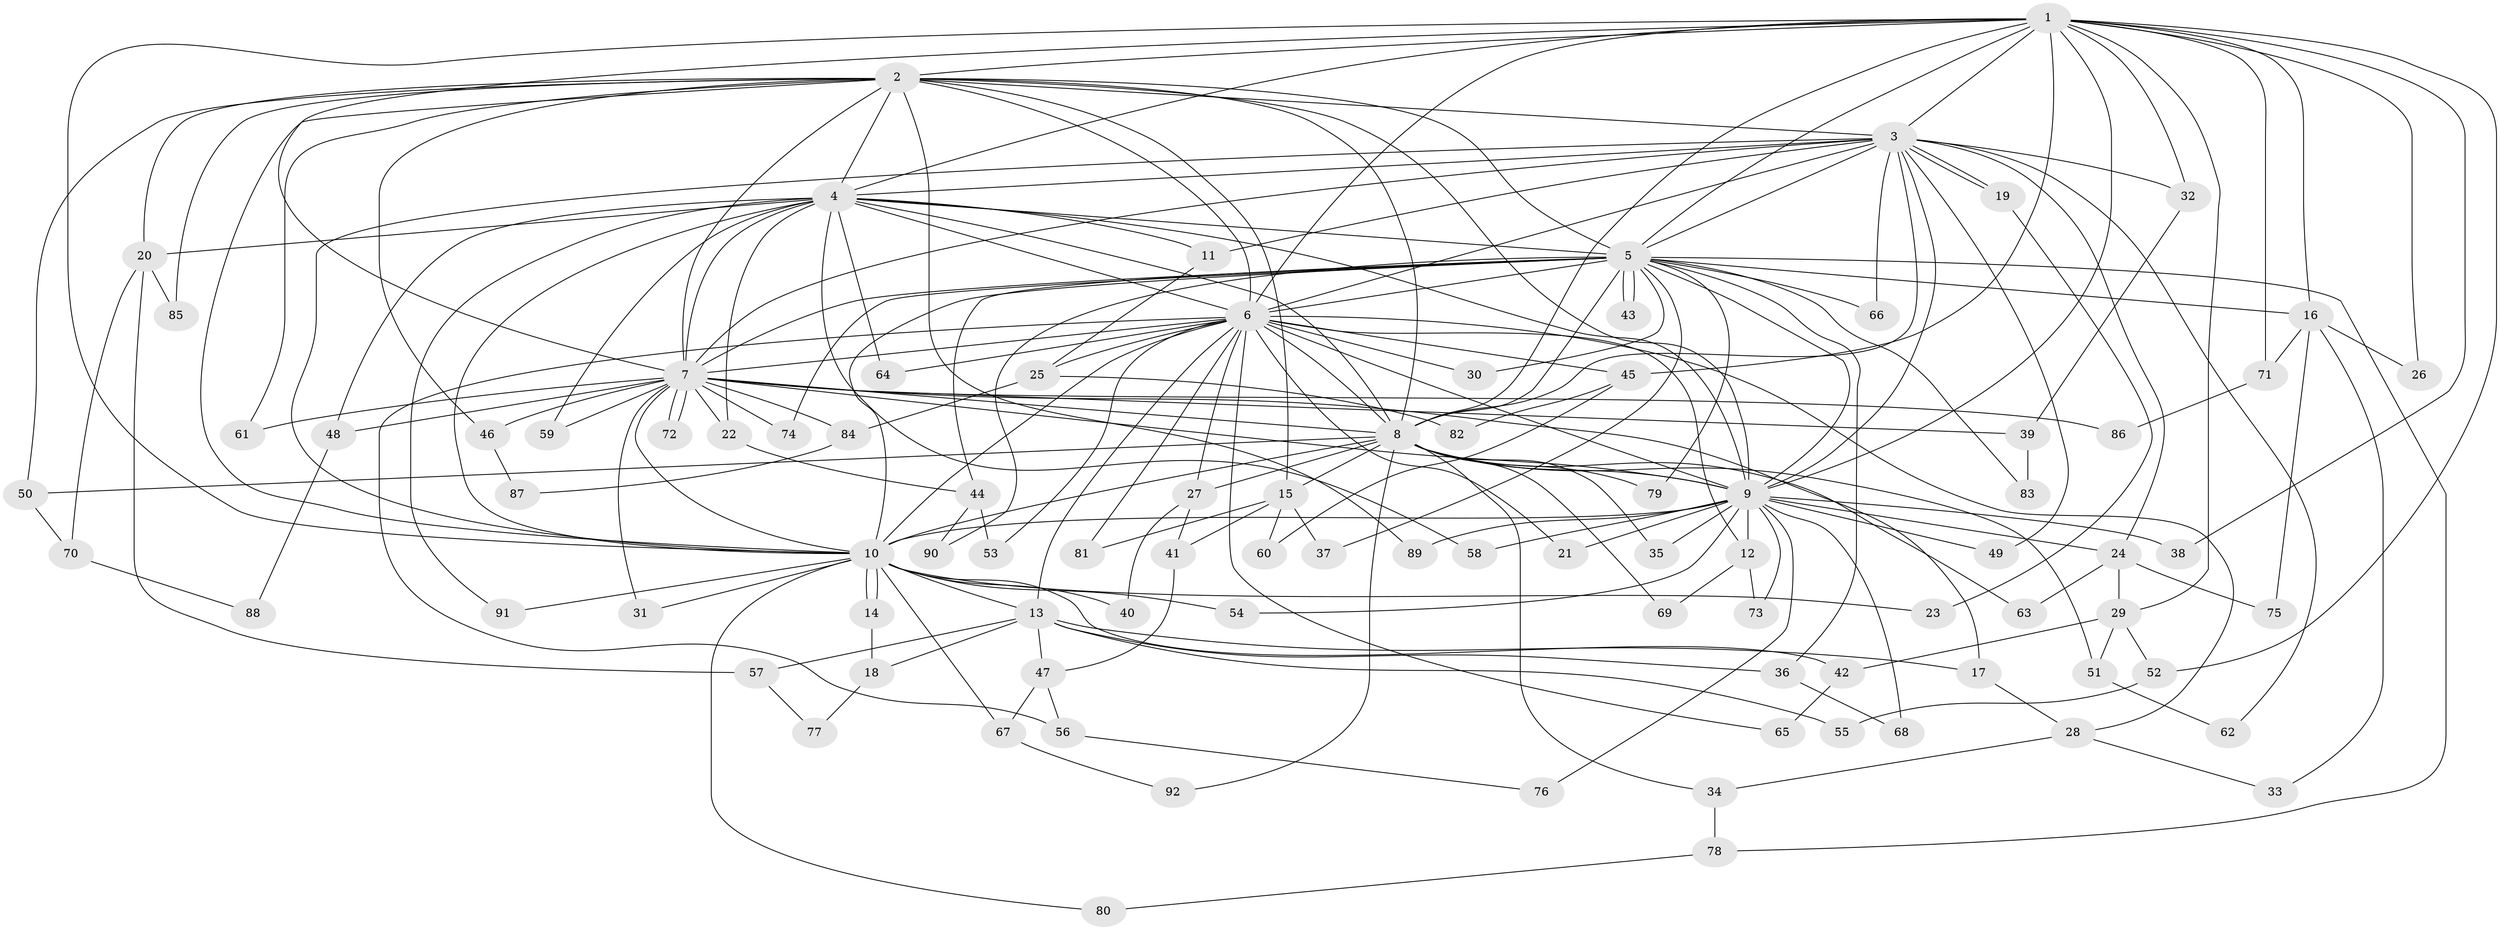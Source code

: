 // coarse degree distribution, {9: 0.021739130434782608, 3: 0.3695652173913043, 5: 0.06521739130434782, 2: 0.1956521739130435, 18: 0.021739130434782608, 12: 0.021739130434782608, 4: 0.06521739130434782, 13: 0.021739130434782608, 17: 0.043478260869565216, 6: 0.06521739130434782, 1: 0.043478260869565216, 16: 0.021739130434782608, 15: 0.043478260869565216}
// Generated by graph-tools (version 1.1) at 2025/36/03/04/25 23:36:19]
// undirected, 92 vertices, 209 edges
graph export_dot {
  node [color=gray90,style=filled];
  1;
  2;
  3;
  4;
  5;
  6;
  7;
  8;
  9;
  10;
  11;
  12;
  13;
  14;
  15;
  16;
  17;
  18;
  19;
  20;
  21;
  22;
  23;
  24;
  25;
  26;
  27;
  28;
  29;
  30;
  31;
  32;
  33;
  34;
  35;
  36;
  37;
  38;
  39;
  40;
  41;
  42;
  43;
  44;
  45;
  46;
  47;
  48;
  49;
  50;
  51;
  52;
  53;
  54;
  55;
  56;
  57;
  58;
  59;
  60;
  61;
  62;
  63;
  64;
  65;
  66;
  67;
  68;
  69;
  70;
  71;
  72;
  73;
  74;
  75;
  76;
  77;
  78;
  79;
  80;
  81;
  82;
  83;
  84;
  85;
  86;
  87;
  88;
  89;
  90;
  91;
  92;
  1 -- 2;
  1 -- 3;
  1 -- 4;
  1 -- 5;
  1 -- 6;
  1 -- 7;
  1 -- 8;
  1 -- 9;
  1 -- 10;
  1 -- 16;
  1 -- 26;
  1 -- 29;
  1 -- 32;
  1 -- 38;
  1 -- 45;
  1 -- 52;
  1 -- 71;
  2 -- 3;
  2 -- 4;
  2 -- 5;
  2 -- 6;
  2 -- 7;
  2 -- 8;
  2 -- 9;
  2 -- 10;
  2 -- 15;
  2 -- 20;
  2 -- 46;
  2 -- 50;
  2 -- 61;
  2 -- 85;
  2 -- 89;
  3 -- 4;
  3 -- 5;
  3 -- 6;
  3 -- 7;
  3 -- 8;
  3 -- 9;
  3 -- 10;
  3 -- 11;
  3 -- 19;
  3 -- 19;
  3 -- 24;
  3 -- 32;
  3 -- 49;
  3 -- 62;
  3 -- 66;
  4 -- 5;
  4 -- 6;
  4 -- 7;
  4 -- 8;
  4 -- 9;
  4 -- 10;
  4 -- 11;
  4 -- 20;
  4 -- 22;
  4 -- 48;
  4 -- 58;
  4 -- 59;
  4 -- 64;
  4 -- 91;
  5 -- 6;
  5 -- 7;
  5 -- 8;
  5 -- 9;
  5 -- 10;
  5 -- 16;
  5 -- 30;
  5 -- 36;
  5 -- 37;
  5 -- 43;
  5 -- 43;
  5 -- 44;
  5 -- 66;
  5 -- 74;
  5 -- 78;
  5 -- 79;
  5 -- 83;
  5 -- 90;
  6 -- 7;
  6 -- 8;
  6 -- 9;
  6 -- 10;
  6 -- 12;
  6 -- 13;
  6 -- 21;
  6 -- 25;
  6 -- 27;
  6 -- 28;
  6 -- 30;
  6 -- 45;
  6 -- 53;
  6 -- 56;
  6 -- 64;
  6 -- 65;
  6 -- 81;
  7 -- 8;
  7 -- 9;
  7 -- 10;
  7 -- 17;
  7 -- 22;
  7 -- 31;
  7 -- 39;
  7 -- 46;
  7 -- 48;
  7 -- 59;
  7 -- 61;
  7 -- 72;
  7 -- 72;
  7 -- 74;
  7 -- 84;
  7 -- 86;
  8 -- 9;
  8 -- 10;
  8 -- 15;
  8 -- 27;
  8 -- 34;
  8 -- 35;
  8 -- 50;
  8 -- 51;
  8 -- 63;
  8 -- 69;
  8 -- 79;
  8 -- 92;
  9 -- 10;
  9 -- 12;
  9 -- 21;
  9 -- 24;
  9 -- 35;
  9 -- 38;
  9 -- 49;
  9 -- 54;
  9 -- 58;
  9 -- 68;
  9 -- 73;
  9 -- 76;
  9 -- 89;
  10 -- 13;
  10 -- 14;
  10 -- 14;
  10 -- 23;
  10 -- 31;
  10 -- 40;
  10 -- 42;
  10 -- 54;
  10 -- 67;
  10 -- 80;
  10 -- 91;
  11 -- 25;
  12 -- 69;
  12 -- 73;
  13 -- 17;
  13 -- 18;
  13 -- 36;
  13 -- 47;
  13 -- 55;
  13 -- 57;
  14 -- 18;
  15 -- 37;
  15 -- 41;
  15 -- 60;
  15 -- 81;
  16 -- 26;
  16 -- 33;
  16 -- 71;
  16 -- 75;
  17 -- 28;
  18 -- 77;
  19 -- 23;
  20 -- 57;
  20 -- 70;
  20 -- 85;
  22 -- 44;
  24 -- 29;
  24 -- 63;
  24 -- 75;
  25 -- 82;
  25 -- 84;
  27 -- 40;
  27 -- 41;
  28 -- 33;
  28 -- 34;
  29 -- 42;
  29 -- 51;
  29 -- 52;
  32 -- 39;
  34 -- 78;
  36 -- 68;
  39 -- 83;
  41 -- 47;
  42 -- 65;
  44 -- 53;
  44 -- 90;
  45 -- 60;
  45 -- 82;
  46 -- 87;
  47 -- 56;
  47 -- 67;
  48 -- 88;
  50 -- 70;
  51 -- 62;
  52 -- 55;
  56 -- 76;
  57 -- 77;
  67 -- 92;
  70 -- 88;
  71 -- 86;
  78 -- 80;
  84 -- 87;
}
